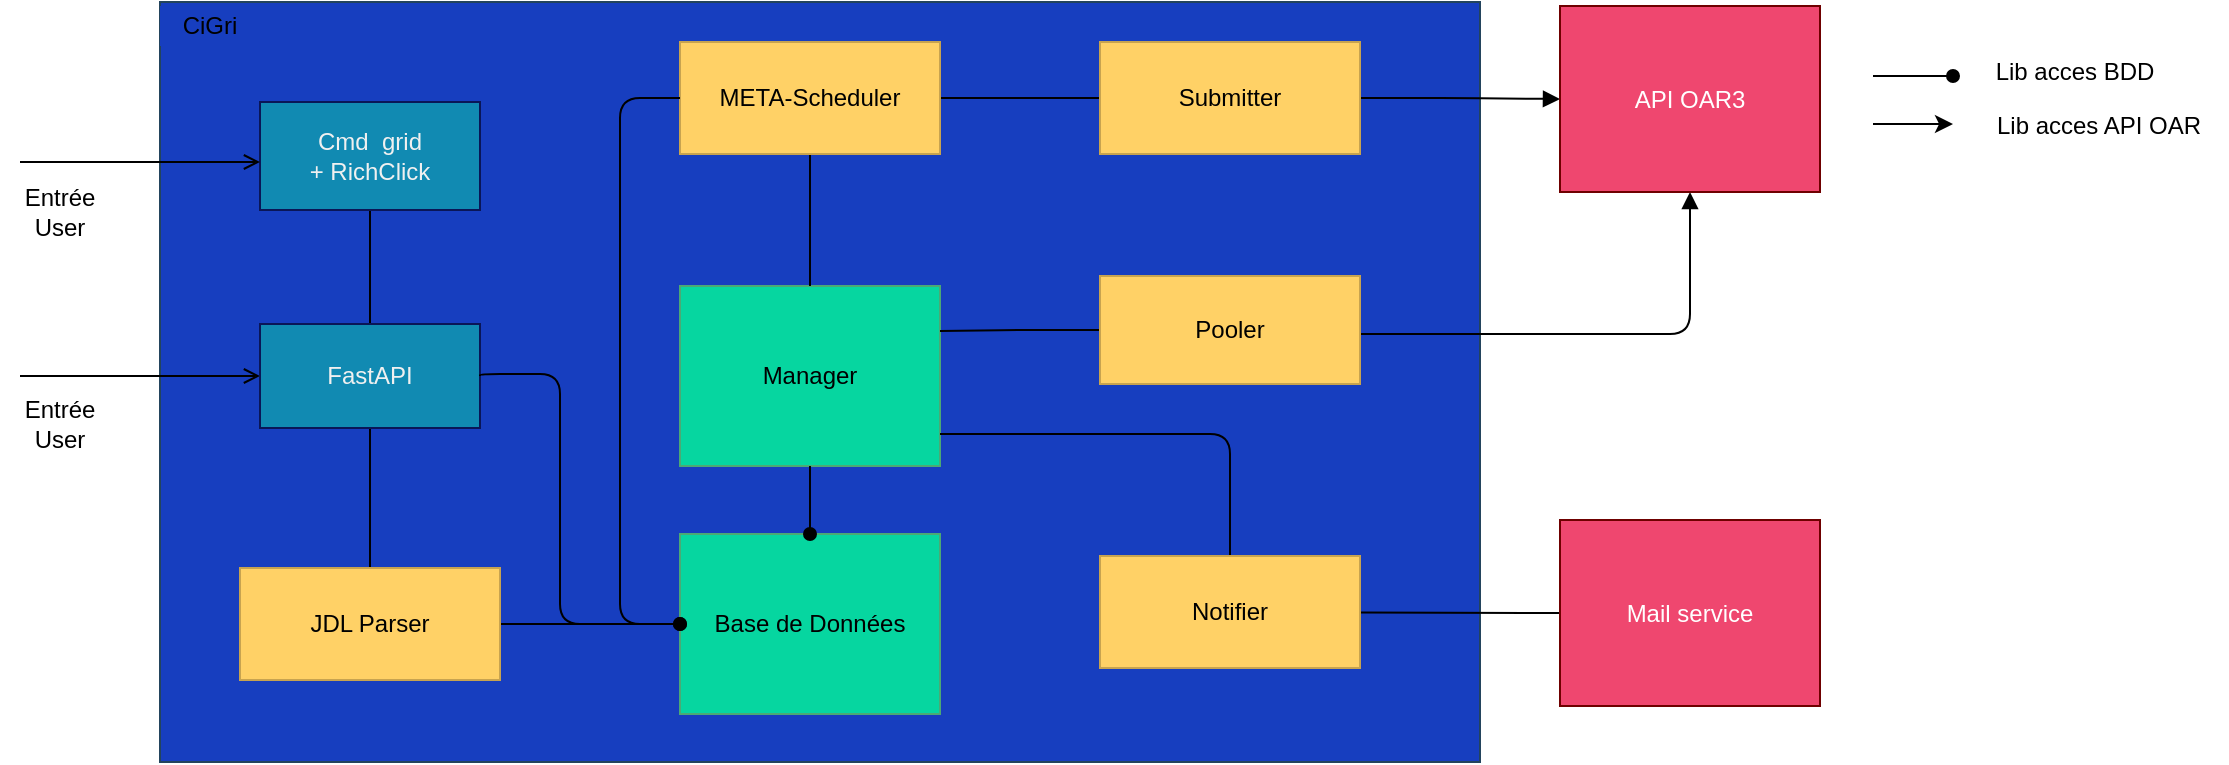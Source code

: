 <mxfile>
    <diagram name="Page-1" id="lX3twSQKGP3NPyZ5zAtj">
        <mxGraphModel dx="2000" dy="793" grid="1" gridSize="10" guides="1" tooltips="1" connect="1" arrows="1" fold="1" page="1" pageScale="1" pageWidth="827" pageHeight="1169" math="0" shadow="0">
            <root>
                <mxCell id="0"/>
                <mxCell id="1" parent="0"/>
                <mxCell id="27" value="" style="rounded=0;whiteSpace=wrap;html=1;fillColor=#173EBF;strokeColor=#23445d;" parent="1" vertex="1">
                    <mxGeometry x="-490" y="394" width="660" height="380" as="geometry"/>
                </mxCell>
                <mxCell id="10" style="edgeStyle=none;html=1;" parent="1" edge="1">
                    <mxGeometry relative="1" as="geometry">
                        <mxPoint x="274.377" y="452.668" as="sourcePoint"/>
                    </mxGeometry>
                </mxCell>
                <mxCell id="102" style="edgeStyle=none;html=1;exitX=0.5;exitY=0;exitDx=0;exitDy=0;entryX=0.5;entryY=1;entryDx=0;entryDy=0;endArrow=none;endFill=0;" parent="1" source="29" target="47" edge="1">
                    <mxGeometry relative="1" as="geometry"/>
                </mxCell>
                <mxCell id="29" value="&lt;span style=&quot;color: rgb(240, 240, 240);&quot;&gt;Cmd&amp;nbsp; grid&lt;/span&gt;&lt;br style=&quot;color: rgb(240, 240, 240);&quot;&gt;&lt;span style=&quot;color: rgb(240, 240, 240);&quot;&gt;+&amp;nbsp;RichClick&lt;/span&gt;" style="rounded=0;whiteSpace=wrap;html=1;fillColor=#118ab2;fontColor=#ffffff;strokeColor=#0A1657;" parent="1" vertex="1">
                    <mxGeometry x="-440" y="444" width="110" height="54" as="geometry"/>
                </mxCell>
                <mxCell id="30" value="&lt;font color=&quot;#000000&quot;&gt;Manager&lt;br&gt;&lt;/font&gt;" style="rounded=0;whiteSpace=wrap;html=1;fillColor=#06d6a0;fontColor=#ffffff;strokeColor=#4ca974;" parent="1" vertex="1">
                    <mxGeometry x="-230" y="536" width="130" height="90" as="geometry"/>
                </mxCell>
                <mxCell id="53" style="edgeStyle=orthogonalEdgeStyle;html=1;fontColor=#000000;endArrow=none;endFill=0;" parent="1" source="31" target="52" edge="1">
                    <mxGeometry relative="1" as="geometry"/>
                </mxCell>
                <mxCell id="96" style="edgeStyle=orthogonalEdgeStyle;html=1;exitX=0.5;exitY=1;exitDx=0;exitDy=0;endArrow=none;endFill=0;" parent="1" source="31" target="30" edge="1">
                    <mxGeometry relative="1" as="geometry"/>
                </mxCell>
                <mxCell id="31" value="&lt;font color=&quot;#000000&quot;&gt;META-Scheduler&lt;/font&gt;" style="rounded=0;whiteSpace=wrap;html=1;fillColor=#ffd166;fontColor=#ffffff;strokeColor=#C7A350;" parent="1" vertex="1">
                    <mxGeometry x="-230" y="414" width="130" height="56" as="geometry"/>
                </mxCell>
                <mxCell id="42" value="" style="endArrow=open;html=1;endFill=0;" parent="1" edge="1">
                    <mxGeometry width="50" height="50" relative="1" as="geometry">
                        <mxPoint x="-560" y="474" as="sourcePoint"/>
                        <mxPoint x="-440" y="474" as="targetPoint"/>
                    </mxGeometry>
                </mxCell>
                <mxCell id="43" value="Entrée&lt;br&gt;User" style="text;html=1;strokeColor=none;fillColor=none;align=center;verticalAlign=middle;whiteSpace=wrap;rounded=0;" parent="1" vertex="1">
                    <mxGeometry x="-570" y="484" width="60" height="30" as="geometry"/>
                </mxCell>
                <mxCell id="44" value="" style="endArrow=open;html=1;endFill=0;" parent="1" edge="1">
                    <mxGeometry width="50" height="50" relative="1" as="geometry">
                        <mxPoint x="-560" y="581" as="sourcePoint"/>
                        <mxPoint x="-440" y="581" as="targetPoint"/>
                    </mxGeometry>
                </mxCell>
                <mxCell id="45" value="Entrée&lt;br&gt;User" style="text;html=1;strokeColor=none;fillColor=none;align=center;verticalAlign=middle;whiteSpace=wrap;rounded=0;" parent="1" vertex="1">
                    <mxGeometry x="-570" y="590" width="60" height="30" as="geometry"/>
                </mxCell>
                <mxCell id="103" style="edgeStyle=none;html=1;exitX=0.5;exitY=0;exitDx=0;exitDy=0;entryX=0.5;entryY=1;entryDx=0;entryDy=0;endArrow=none;endFill=0;" parent="1" source="47" target="85" edge="1">
                    <mxGeometry relative="1" as="geometry"/>
                </mxCell>
                <mxCell id="47" value="&lt;font color=&quot;#f0f0f0&quot;&gt;FastAPI&lt;/font&gt;" style="rounded=0;whiteSpace=wrap;html=1;fillColor=#118ab2;fontColor=#ffffff;strokeColor=#0A1657;" parent="1" vertex="1">
                    <mxGeometry x="-440" y="555" width="110" height="52" as="geometry"/>
                </mxCell>
                <mxCell id="74" style="edgeStyle=orthogonalEdgeStyle;html=1;fontColor=#FFFFFF;endArrow=block;endFill=1;" parent="1" source="52" target="73" edge="1">
                    <mxGeometry relative="1" as="geometry"/>
                </mxCell>
                <mxCell id="52" value="&lt;font color=&quot;#000000&quot;&gt;Submitter&lt;/font&gt;" style="rounded=0;whiteSpace=wrap;html=1;fillColor=#ffd166;fontColor=#ffffff;strokeColor=#C7A350;" parent="1" vertex="1">
                    <mxGeometry x="-20" y="414" width="130" height="56" as="geometry"/>
                </mxCell>
                <mxCell id="58" style="edgeStyle=orthogonalEdgeStyle;html=1;fontColor=#000000;endArrow=none;endFill=0;entryX=1;entryY=0.25;entryDx=0;entryDy=0;" parent="1" source="54" target="30" edge="1">
                    <mxGeometry relative="1" as="geometry"/>
                </mxCell>
                <mxCell id="59" style="edgeStyle=orthogonalEdgeStyle;html=1;fontColor=#000000;endArrow=none;endFill=0;" parent="1" source="30" target="57" edge="1">
                    <mxGeometry relative="1" as="geometry">
                        <Array as="points">
                            <mxPoint x="45" y="610"/>
                        </Array>
                    </mxGeometry>
                </mxCell>
                <mxCell id="75" style="edgeStyle=orthogonalEdgeStyle;html=1;entryX=0.5;entryY=1;entryDx=0;entryDy=0;fontColor=#FFFFFF;endArrow=block;endFill=1;" parent="1" source="54" target="73" edge="1">
                    <mxGeometry relative="1" as="geometry">
                        <Array as="points">
                            <mxPoint x="275" y="560"/>
                        </Array>
                    </mxGeometry>
                </mxCell>
                <mxCell id="54" value="Pooler" style="whiteSpace=wrap;html=1;fillColor=#FFD166;strokeColor=#C7A350;fontColor=#000000;" parent="1" vertex="1">
                    <mxGeometry x="-20" y="531" width="130" height="54" as="geometry"/>
                </mxCell>
                <mxCell id="111" style="edgeStyle=none;html=1;entryX=0;entryY=0.5;entryDx=0;entryDy=0;endArrow=none;endFill=0;" edge="1" parent="1" source="57" target="110">
                    <mxGeometry relative="1" as="geometry"/>
                </mxCell>
                <mxCell id="57" value="Notifier" style="whiteSpace=wrap;html=1;fillColor=#FFD166;strokeColor=#C7A350;fontColor=#000000;" parent="1" vertex="1">
                    <mxGeometry x="-20" y="671" width="130" height="56" as="geometry"/>
                </mxCell>
                <mxCell id="73" value="&lt;font&gt;API OAR3&lt;/font&gt;" style="rounded=0;whiteSpace=wrap;html=1;fillColor=#EF476F;fontColor=#FFFFFF;strokeColor=#6F0000;" parent="1" vertex="1">
                    <mxGeometry x="210" y="396" width="130" height="93" as="geometry"/>
                </mxCell>
                <mxCell id="109" style="edgeStyle=none;html=1;exitX=1;exitY=0.5;exitDx=0;exitDy=0;entryX=0;entryY=0.5;entryDx=0;entryDy=0;endArrow=none;endFill=0;" parent="1" source="85" target="99" edge="1">
                    <mxGeometry relative="1" as="geometry"/>
                </mxCell>
                <mxCell id="85" value="&lt;font color=&quot;#000000&quot;&gt;JDL Parser&lt;/font&gt;" style="rounded=0;whiteSpace=wrap;html=1;fillColor=#ffd166;fontColor=#ffffff;strokeColor=#C7A350;" parent="1" vertex="1">
                    <mxGeometry x="-450" y="677" width="130" height="56" as="geometry"/>
                </mxCell>
                <mxCell id="87" style="edgeStyle=orthogonalEdgeStyle;html=1;fontColor=#000000;endArrow=oval;endFill=1;" parent="1" edge="1">
                    <mxGeometry relative="1" as="geometry">
                        <mxPoint x="366.5" y="431" as="sourcePoint"/>
                        <mxPoint x="406.5" y="431" as="targetPoint"/>
                        <Array as="points">
                            <mxPoint x="406.5" y="431"/>
                        </Array>
                    </mxGeometry>
                </mxCell>
                <mxCell id="88" style="edgeStyle=orthogonalEdgeStyle;html=1;fontColor=#000000;endArrow=classic;endFill=1;" parent="1" edge="1">
                    <mxGeometry relative="1" as="geometry">
                        <mxPoint x="366.5" y="455" as="sourcePoint"/>
                        <mxPoint x="406.5" y="455" as="targetPoint"/>
                        <Array as="points">
                            <mxPoint x="406.5" y="455"/>
                        </Array>
                    </mxGeometry>
                </mxCell>
                <mxCell id="89" value="Lib acces BDD" style="text;html=1;align=center;verticalAlign=middle;resizable=0;points=[];autosize=1;strokeColor=none;fillColor=none;" parent="1" vertex="1">
                    <mxGeometry x="416.5" y="414" width="100" height="30" as="geometry"/>
                </mxCell>
                <mxCell id="90" value="Lib acces API OAR" style="text;html=1;align=center;verticalAlign=middle;resizable=0;points=[];autosize=1;strokeColor=none;fillColor=none;" parent="1" vertex="1">
                    <mxGeometry x="413.5" y="441" width="130" height="30" as="geometry"/>
                </mxCell>
                <mxCell id="92" value="CiGri" style="rounded=0;whiteSpace=wrap;html=1;fillColor=#173EBF;strokeColor=none;" parent="1" vertex="1">
                    <mxGeometry x="-490" y="396" width="50" height="20" as="geometry"/>
                </mxCell>
                <mxCell id="99" value="&lt;font color=&quot;#000000&quot;&gt;Base de Données&lt;/font&gt;" style="rounded=0;whiteSpace=wrap;html=1;fillColor=#06d6a0;fontColor=#ffffff;strokeColor=#4ca974;" parent="1" vertex="1">
                    <mxGeometry x="-230" y="660" width="130" height="90" as="geometry"/>
                </mxCell>
                <mxCell id="100" style="edgeStyle=orthogonalEdgeStyle;html=1;endArrow=oval;endFill=1;" parent="1" source="30" target="99" edge="1">
                    <mxGeometry relative="1" as="geometry"/>
                </mxCell>
                <mxCell id="107" style="edgeStyle=orthogonalEdgeStyle;html=1;fontColor=#000000;endArrow=oval;endFill=1;exitX=1;exitY=0.5;exitDx=0;exitDy=0;entryX=0;entryY=0.5;entryDx=0;entryDy=0;" parent="1" source="47" target="99" edge="1">
                    <mxGeometry relative="1" as="geometry">
                        <mxPoint x="-230" y="700" as="targetPoint"/>
                        <Array as="points">
                            <mxPoint x="-330" y="580"/>
                            <mxPoint x="-290" y="580"/>
                            <mxPoint x="-290" y="705"/>
                        </Array>
                        <mxPoint x="-310" y="482" as="sourcePoint"/>
                    </mxGeometry>
                </mxCell>
                <mxCell id="110" value="&lt;font&gt;Mail service&lt;/font&gt;" style="rounded=0;whiteSpace=wrap;html=1;fillColor=#EF476F;fontColor=#FFFFFF;strokeColor=#6F0000;" vertex="1" parent="1">
                    <mxGeometry x="210" y="653" width="130" height="93" as="geometry"/>
                </mxCell>
                <mxCell id="112" style="edgeStyle=orthogonalEdgeStyle;html=1;fontColor=#000000;endArrow=oval;endFill=1;exitX=0;exitY=0.5;exitDx=0;exitDy=0;entryX=0;entryY=0.5;entryDx=0;entryDy=0;" edge="1" parent="1" source="31" target="99">
                    <mxGeometry relative="1" as="geometry">
                        <mxPoint x="-220" y="715" as="targetPoint"/>
                        <Array as="points">
                            <mxPoint x="-260" y="442"/>
                            <mxPoint x="-260" y="705"/>
                        </Array>
                        <mxPoint x="-320" y="591" as="sourcePoint"/>
                    </mxGeometry>
                </mxCell>
            </root>
        </mxGraphModel>
    </diagram>
</mxfile>
